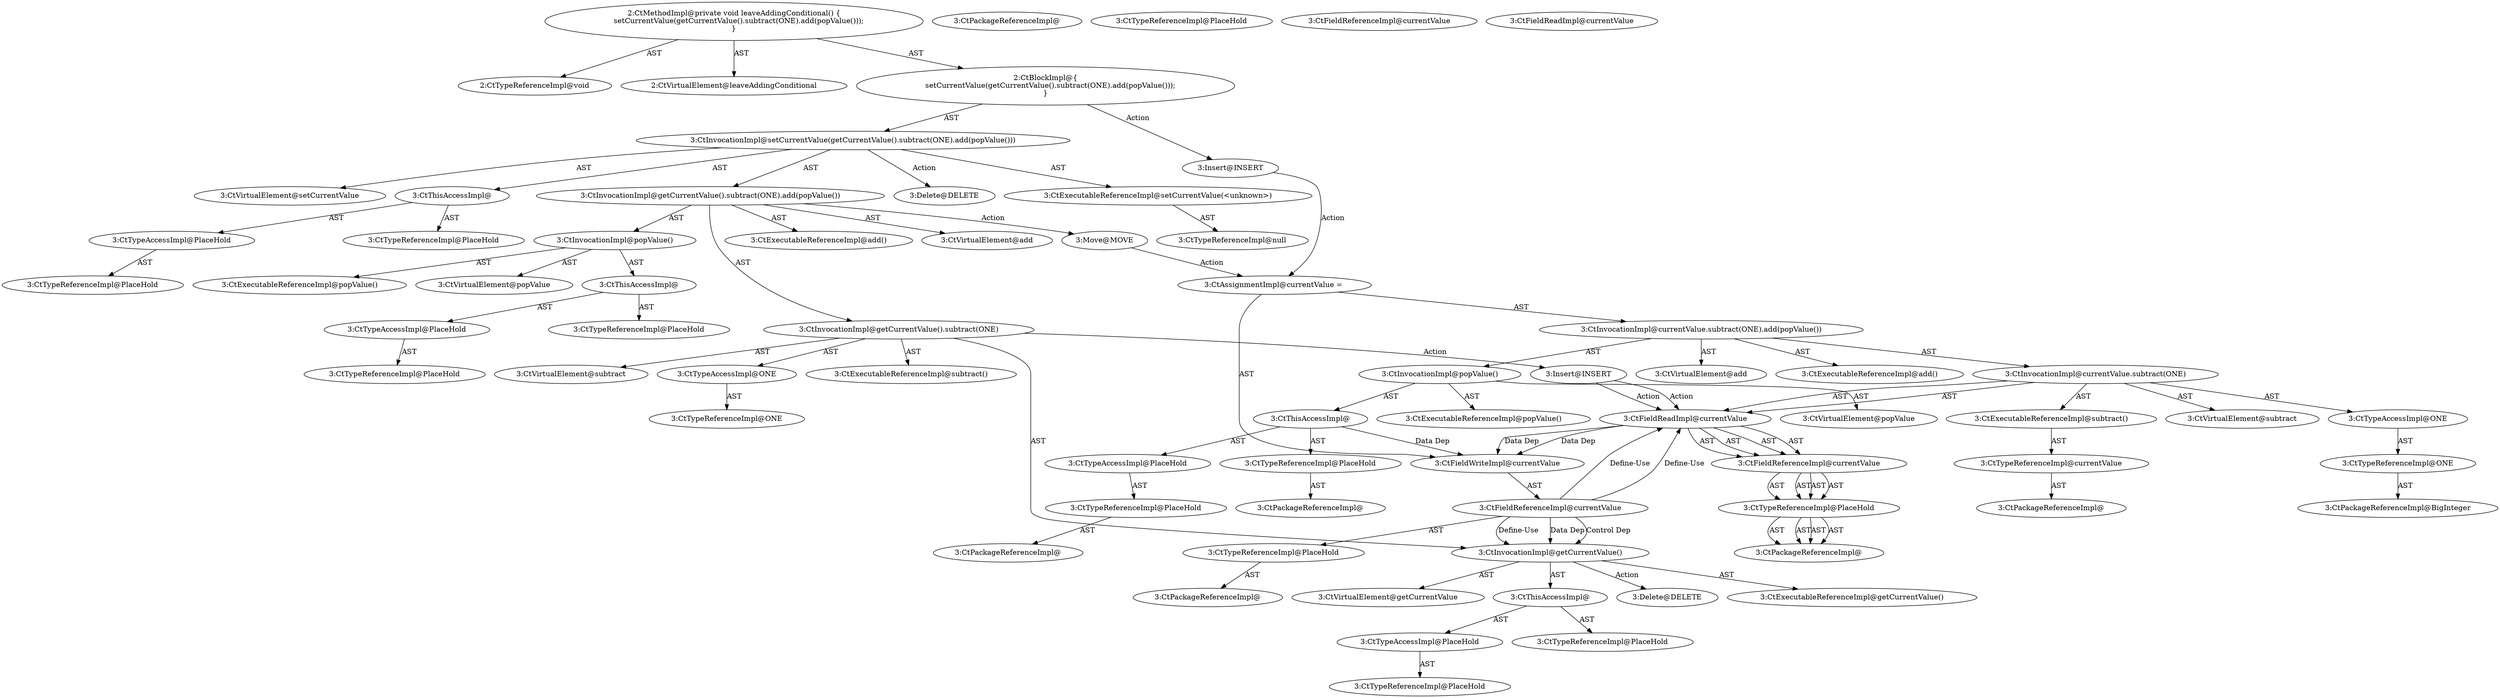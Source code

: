 digraph "leaveAddingConditional#?" {
0 [label="2:CtTypeReferenceImpl@void" shape=ellipse]
1 [label="2:CtVirtualElement@leaveAddingConditional" shape=ellipse]
2 [label="3:CtExecutableReferenceImpl@setCurrentValue(<unknown>)" shape=ellipse]
3 [label="3:CtTypeReferenceImpl@null" shape=ellipse]
4 [label="3:CtVirtualElement@setCurrentValue" shape=ellipse]
5 [label="3:CtTypeAccessImpl@PlaceHold" shape=ellipse]
6 [label="3:CtTypeReferenceImpl@PlaceHold" shape=ellipse]
7 [label="3:CtThisAccessImpl@" shape=ellipse]
8 [label="3:CtTypeReferenceImpl@PlaceHold" shape=ellipse]
9 [label="3:CtExecutableReferenceImpl@add()" shape=ellipse]
10 [label="3:CtVirtualElement@add" shape=ellipse]
11 [label="3:CtExecutableReferenceImpl@subtract()" shape=ellipse]
12 [label="3:CtVirtualElement@subtract" shape=ellipse]
13 [label="3:CtExecutableReferenceImpl@getCurrentValue()" shape=ellipse]
14 [label="3:CtVirtualElement@getCurrentValue" shape=ellipse]
15 [label="3:CtTypeAccessImpl@PlaceHold" shape=ellipse]
16 [label="3:CtTypeReferenceImpl@PlaceHold" shape=ellipse]
17 [label="3:CtThisAccessImpl@" shape=ellipse]
18 [label="3:CtTypeReferenceImpl@PlaceHold" shape=ellipse]
19 [label="3:CtInvocationImpl@getCurrentValue()" shape=ellipse]
20 [label="3:CtTypeAccessImpl@ONE" shape=ellipse]
21 [label="3:CtTypeReferenceImpl@ONE" shape=ellipse]
22 [label="3:CtInvocationImpl@getCurrentValue().subtract(ONE)" shape=ellipse]
23 [label="3:CtExecutableReferenceImpl@popValue()" shape=ellipse]
24 [label="3:CtVirtualElement@popValue" shape=ellipse]
25 [label="3:CtTypeAccessImpl@PlaceHold" shape=ellipse]
26 [label="3:CtTypeReferenceImpl@PlaceHold" shape=ellipse]
27 [label="3:CtThisAccessImpl@" shape=ellipse]
28 [label="3:CtTypeReferenceImpl@PlaceHold" shape=ellipse]
29 [label="3:CtInvocationImpl@popValue()" shape=ellipse]
30 [label="3:CtInvocationImpl@getCurrentValue().subtract(ONE).add(popValue())" shape=ellipse]
31 [label="3:CtInvocationImpl@setCurrentValue(getCurrentValue().subtract(ONE).add(popValue()))" shape=ellipse]
32 [label="2:CtBlockImpl@\{
    setCurrentValue(getCurrentValue().subtract(ONE).add(popValue()));
\}" shape=ellipse]
33 [label="2:CtMethodImpl@private void leaveAddingConditional() \{
    setCurrentValue(getCurrentValue().subtract(ONE).add(popValue()));
\}" shape=ellipse]
34 [label="3:Delete@DELETE" shape=ellipse]
35 [label="3:Delete@DELETE" shape=ellipse]
36 [label="3:Insert@INSERT" shape=ellipse]
37 [label="3:CtPackageReferenceImpl@" shape=ellipse]
38 [label="3:CtTypeReferenceImpl@PlaceHold" shape=ellipse]
39 [label="3:CtFieldReferenceImpl@currentValue" shape=ellipse]
40 [label="3:CtFieldWriteImpl@currentValue" shape=ellipse]
41 [label="3:CtPackageReferenceImpl@" shape=ellipse]
42 [label="3:CtTypeReferenceImpl@PlaceHold" shape=ellipse]
43 [label="3:CtFieldReferenceImpl@currentValue" shape=ellipse]
44 [label="3:CtFieldReadImpl@currentValue" shape=ellipse]
45 [label="3:CtPackageReferenceImpl@" shape=ellipse]
46 [label="3:CtTypeReferenceImpl@currentValue" shape=ellipse]
47 [label="3:CtExecutableReferenceImpl@subtract()" shape=ellipse]
48 [label="3:CtPackageReferenceImpl@BigInteger" shape=ellipse]
49 [label="3:CtTypeReferenceImpl@ONE" shape=ellipse]
50 [label="3:CtTypeAccessImpl@ONE" shape=ellipse]
51 [label="3:CtInvocationImpl@currentValue.subtract(ONE)" shape=ellipse]
52 [label="3:CtVirtualElement@subtract" shape=ellipse]
53 [label="3:CtExecutableReferenceImpl@add()" shape=ellipse]
54 [label="3:CtPackageReferenceImpl@" shape=ellipse]
55 [label="3:CtTypeReferenceImpl@PlaceHold" shape=ellipse]
56 [label="3:CtPackageReferenceImpl@" shape=ellipse]
57 [label="3:CtTypeReferenceImpl@PlaceHold" shape=ellipse]
58 [label="3:CtTypeAccessImpl@PlaceHold" shape=ellipse]
59 [label="3:CtThisAccessImpl@" shape=ellipse]
60 [label="3:CtExecutableReferenceImpl@popValue()" shape=ellipse]
61 [label="3:CtInvocationImpl@popValue()" shape=ellipse]
62 [label="3:CtVirtualElement@popValue" shape=ellipse]
63 [label="3:CtInvocationImpl@currentValue.subtract(ONE).add(popValue())" shape=ellipse]
64 [label="3:CtVirtualElement@add" shape=ellipse]
65 [label="3:CtAssignmentImpl@currentValue = " shape=ellipse]
66 [label="3:Insert@INSERT" shape=ellipse]
67 [label="3:CtPackageReferenceImpl@" shape=ellipse]
68 [label="3:CtTypeReferenceImpl@PlaceHold" shape=ellipse]
69 [label="3:CtFieldReferenceImpl@currentValue" shape=ellipse]
70 [label="3:CtFieldReadImpl@currentValue" shape=ellipse]
71 [label="3:Move@MOVE" shape=ellipse]
2 -> 3 [label="AST"];
5 -> 6 [label="AST"];
7 -> 8 [label="AST"];
7 -> 5 [label="AST"];
15 -> 16 [label="AST"];
17 -> 18 [label="AST"];
17 -> 15 [label="AST"];
19 -> 14 [label="AST"];
19 -> 17 [label="AST"];
19 -> 13 [label="AST"];
19 -> 34 [label="Action"];
20 -> 21 [label="AST"];
22 -> 12 [label="AST"];
22 -> 19 [label="AST"];
22 -> 11 [label="AST"];
22 -> 20 [label="AST"];
22 -> 66 [label="Action"];
25 -> 26 [label="AST"];
27 -> 28 [label="AST"];
27 -> 25 [label="AST"];
29 -> 24 [label="AST"];
29 -> 27 [label="AST"];
29 -> 23 [label="AST"];
30 -> 10 [label="AST"];
30 -> 22 [label="AST"];
30 -> 9 [label="AST"];
30 -> 29 [label="AST"];
30 -> 71 [label="Action"];
31 -> 4 [label="AST"];
31 -> 7 [label="AST"];
31 -> 2 [label="AST"];
31 -> 30 [label="AST"];
31 -> 35 [label="Action"];
32 -> 31 [label="AST"];
32 -> 36 [label="Action"];
33 -> 1 [label="AST"];
33 -> 0 [label="AST"];
33 -> 32 [label="AST"];
36 -> 65 [label="Action"];
38 -> 37 [label="AST"];
39 -> 38 [label="AST"];
39 -> 70 [label="Define-Use"];
39 -> 70 [label="Define-Use"];
39 -> 19 [label="Define-Use"];
39 -> 19 [label="Data Dep"];
39 -> 19 [label="Control Dep"];
40 -> 39 [label="AST"];
68 -> 67 [label="AST"];
68 -> 67 [label="AST"];
69 -> 68 [label="AST"];
69 -> 68 [label="AST"];
70 -> 69 [label="AST"];
70 -> 69 [label="AST"];
70 -> 40 [label="Data Dep"];
46 -> 45 [label="AST"];
47 -> 46 [label="AST"];
49 -> 48 [label="AST"];
50 -> 49 [label="AST"];
51 -> 52 [label="AST"];
51 -> 70 [label="AST"];
51 -> 70 [label="AST"];
51 -> 47 [label="AST"];
51 -> 50 [label="AST"];
55 -> 54 [label="AST"];
57 -> 56 [label="AST"];
58 -> 57 [label="AST"];
59 -> 55 [label="AST"];
59 -> 58 [label="AST"];
59 -> 40 [label="Data Dep"];
61 -> 62 [label="AST"];
61 -> 59 [label="AST"];
61 -> 60 [label="AST"];
63 -> 64 [label="AST"];
63 -> 51 [label="AST"];
63 -> 53 [label="AST"];
63 -> 61 [label="AST"];
65 -> 40 [label="AST"];
65 -> 63 [label="AST"];
66 -> 70 [label="Action"];
66 -> 70 [label="Action"];
68 -> 67 [label="AST"];
68 -> 67 [label="AST"];
69 -> 68 [label="AST"];
69 -> 68 [label="AST"];
70 -> 69 [label="AST"];
70 -> 69 [label="AST"];
70 -> 40 [label="Data Dep"];
71 -> 65 [label="Action"];
}